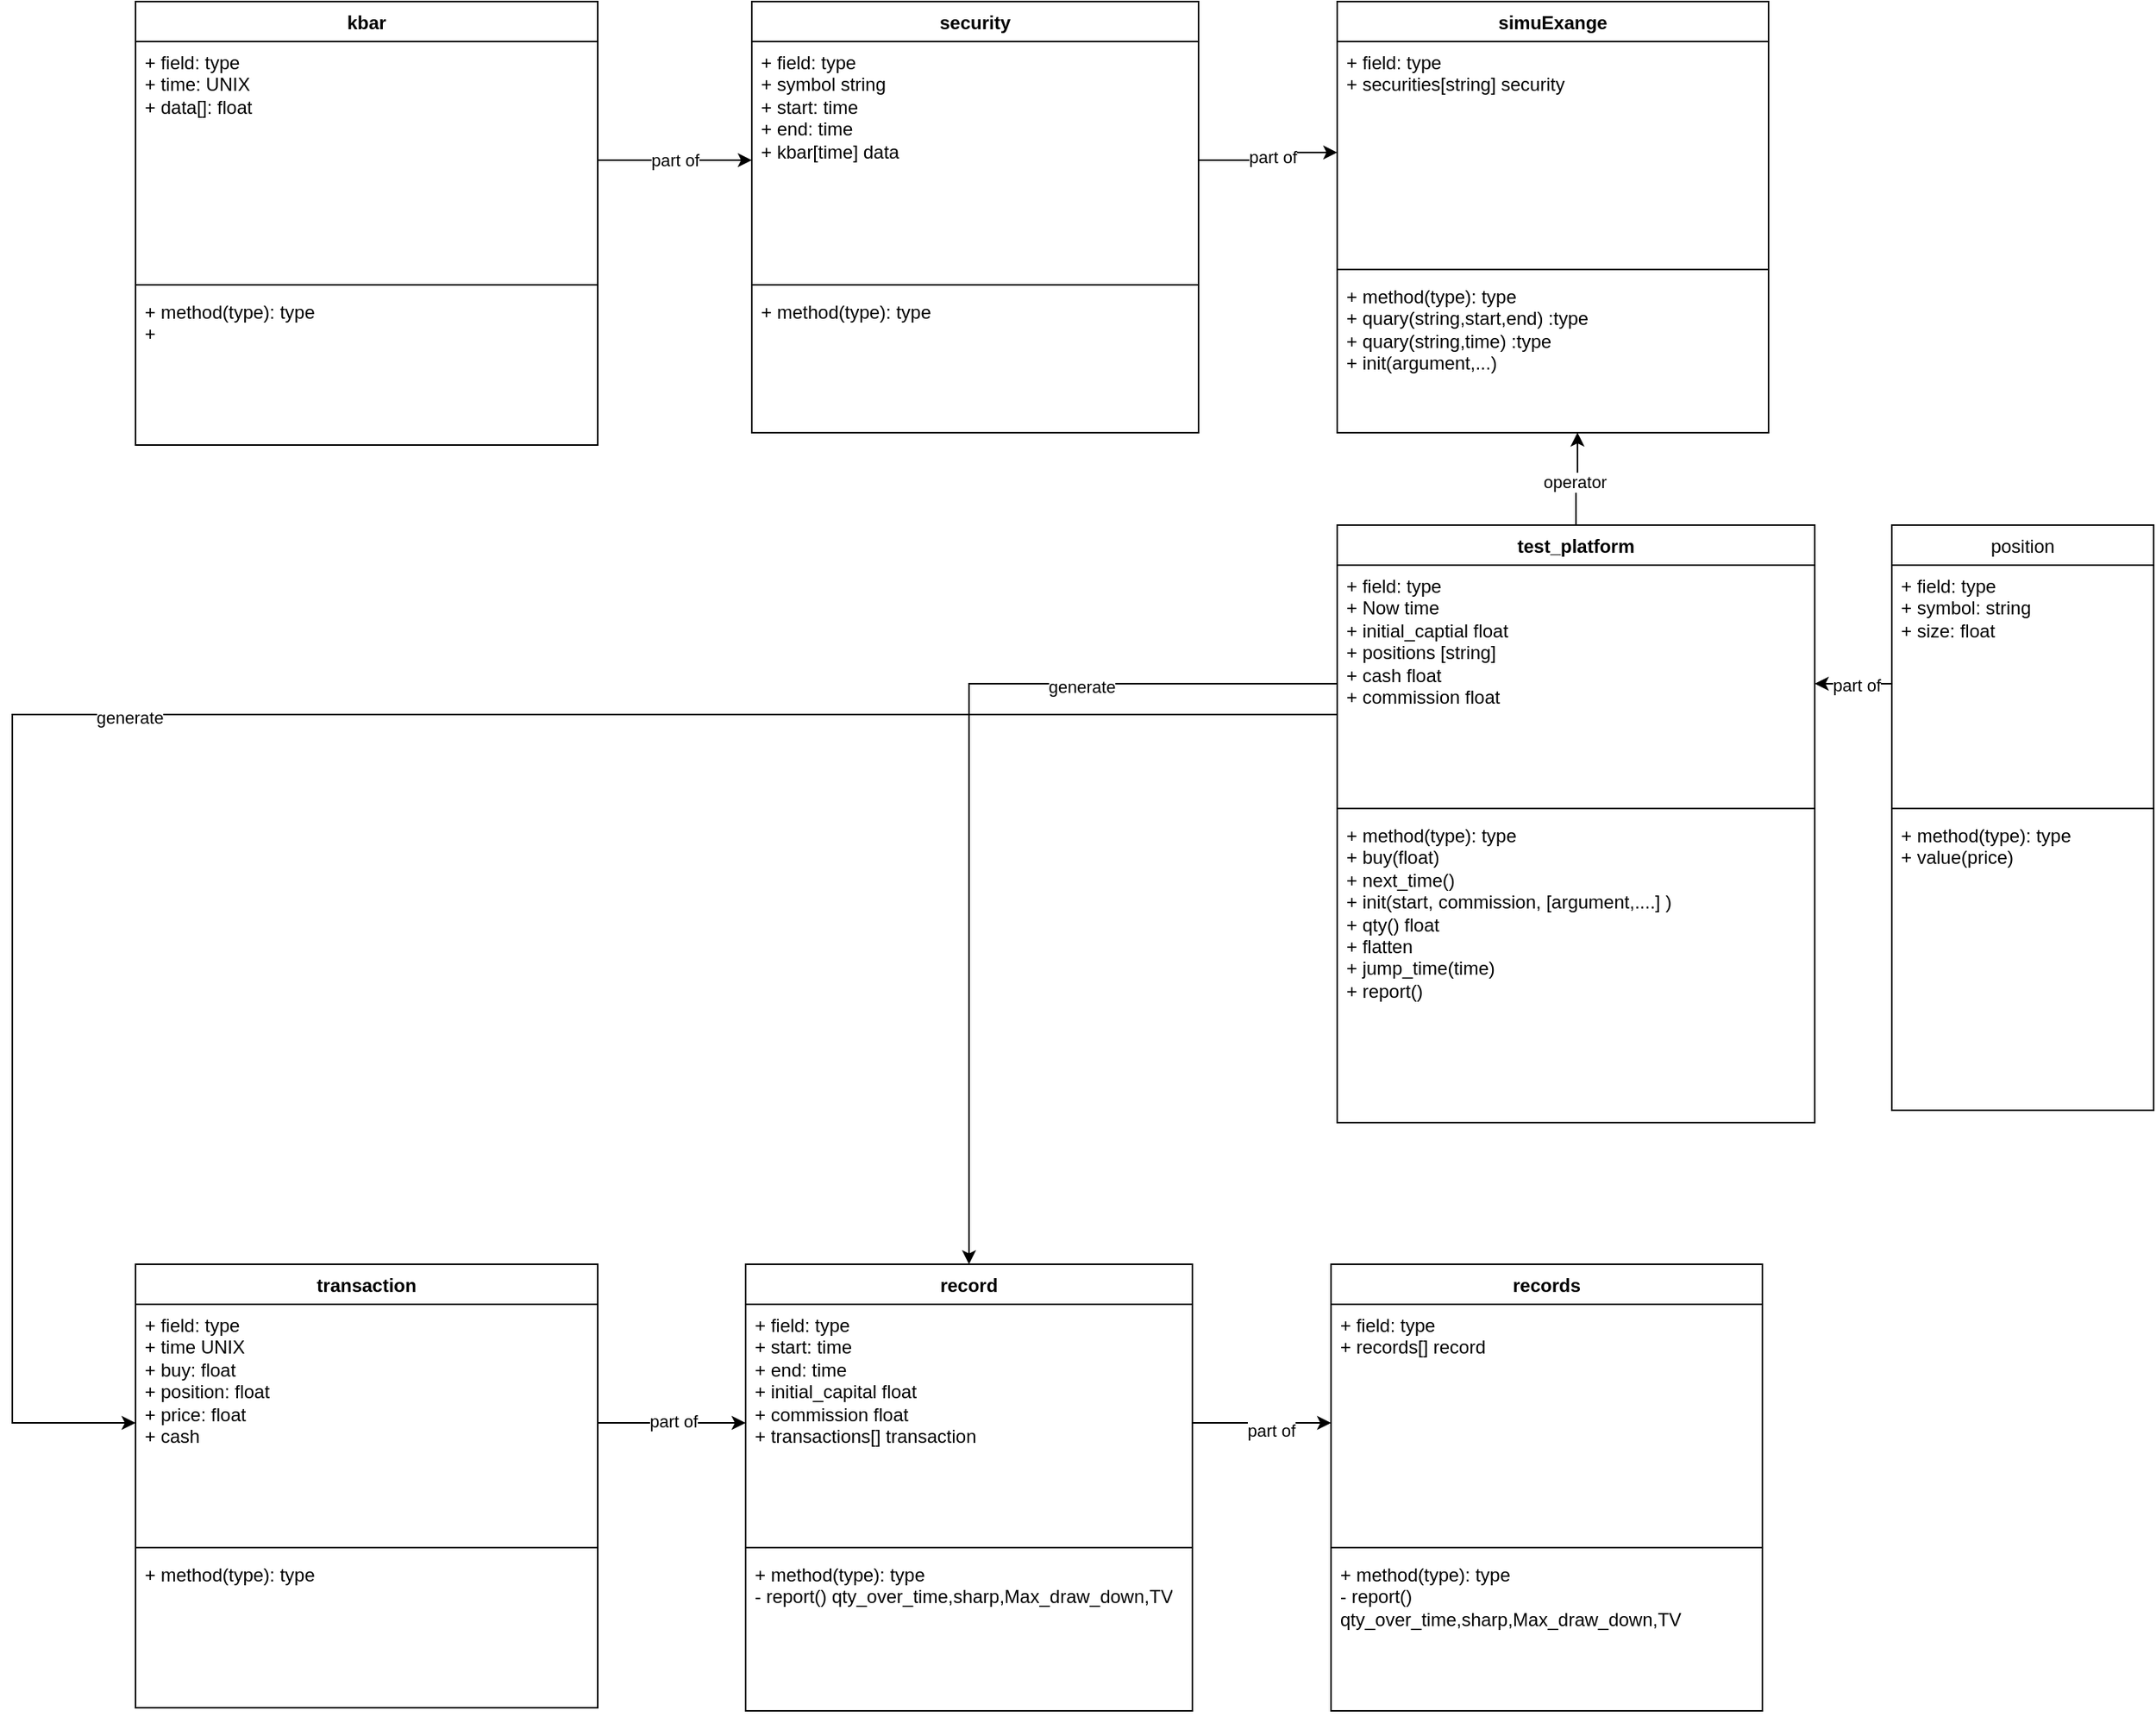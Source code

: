 <mxfile>
    <diagram name="第 1 页" id="eEJtGMIXdbM9ThFpS3Nj">
        <mxGraphModel dx="940" dy="714" grid="1" gridSize="10" guides="1" tooltips="1" connect="1" arrows="1" fold="1" page="1" pageScale="1" pageWidth="827" pageHeight="1169" math="0" shadow="0">
            <root>
                <mxCell id="0"/>
                <mxCell id="1" parent="0"/>
                <mxCell id="I--uk0IJnU3XhjnONqk5-1" value="kbar" style="swimlane;fontStyle=1;align=center;verticalAlign=top;childLayout=stackLayout;horizontal=1;startSize=26;horizontalStack=0;resizeParent=1;resizeParentMax=0;resizeLast=0;collapsible=1;marginBottom=0;whiteSpace=wrap;html=1;" parent="1" vertex="1">
                    <mxGeometry x="110" y="250" width="300" height="288" as="geometry"/>
                </mxCell>
                <mxCell id="I--uk0IJnU3XhjnONqk5-2" value="+ field: type&lt;br&gt;+ time: UNIX&lt;div&gt;+ data[]: float&lt;/div&gt;&lt;div&gt;&lt;br&gt;&lt;/div&gt;" style="text;strokeColor=none;fillColor=none;align=left;verticalAlign=top;spacingLeft=4;spacingRight=4;overflow=hidden;rotatable=0;points=[[0,0.5],[1,0.5]];portConstraint=eastwest;whiteSpace=wrap;html=1;" parent="I--uk0IJnU3XhjnONqk5-1" vertex="1">
                    <mxGeometry y="26" width="300" height="154" as="geometry"/>
                </mxCell>
                <mxCell id="I--uk0IJnU3XhjnONqk5-3" value="" style="line;strokeWidth=1;fillColor=none;align=left;verticalAlign=middle;spacingTop=-1;spacingLeft=3;spacingRight=3;rotatable=0;labelPosition=right;points=[];portConstraint=eastwest;strokeColor=inherit;" parent="I--uk0IJnU3XhjnONqk5-1" vertex="1">
                    <mxGeometry y="180" width="300" height="8" as="geometry"/>
                </mxCell>
                <mxCell id="I--uk0IJnU3XhjnONqk5-4" value="+ method(type): type&lt;br&gt;+&amp;nbsp;" style="text;strokeColor=none;fillColor=none;align=left;verticalAlign=top;spacingLeft=4;spacingRight=4;overflow=hidden;rotatable=0;points=[[0,0.5],[1,0.5]];portConstraint=eastwest;whiteSpace=wrap;html=1;" parent="I--uk0IJnU3XhjnONqk5-1" vertex="1">
                    <mxGeometry y="188" width="300" height="100" as="geometry"/>
                </mxCell>
                <mxCell id="I--uk0IJnU3XhjnONqk5-5" value="security" style="swimlane;fontStyle=1;align=center;verticalAlign=top;childLayout=stackLayout;horizontal=1;startSize=26;horizontalStack=0;resizeParent=1;resizeParentMax=0;resizeLast=0;collapsible=1;marginBottom=0;whiteSpace=wrap;html=1;" parent="1" vertex="1">
                    <mxGeometry x="510" y="250" width="290" height="280" as="geometry"/>
                </mxCell>
                <mxCell id="I--uk0IJnU3XhjnONqk5-6" value="+ field: type&lt;div&gt;+ s&lt;span style=&quot;background-color: transparent; color: light-dark(rgb(0, 0, 0), rgb(255, 255, 255));&quot;&gt;ymbol string&lt;/span&gt;&lt;/div&gt;&lt;div&gt;&lt;div&gt;+ start: time&lt;/div&gt;&lt;div&gt;+ end: time&lt;/div&gt;&lt;div&gt;+ kbar[time] data&amp;nbsp;&lt;/div&gt;&lt;/div&gt;" style="text;strokeColor=none;fillColor=none;align=left;verticalAlign=top;spacingLeft=4;spacingRight=4;overflow=hidden;rotatable=0;points=[[0,0.5],[1,0.5]];portConstraint=eastwest;whiteSpace=wrap;html=1;" parent="I--uk0IJnU3XhjnONqk5-5" vertex="1">
                    <mxGeometry y="26" width="290" height="154" as="geometry"/>
                </mxCell>
                <mxCell id="I--uk0IJnU3XhjnONqk5-7" value="" style="line;strokeWidth=1;fillColor=none;align=left;verticalAlign=middle;spacingTop=-1;spacingLeft=3;spacingRight=3;rotatable=0;labelPosition=right;points=[];portConstraint=eastwest;strokeColor=inherit;" parent="I--uk0IJnU3XhjnONqk5-5" vertex="1">
                    <mxGeometry y="180" width="290" height="8" as="geometry"/>
                </mxCell>
                <mxCell id="I--uk0IJnU3XhjnONqk5-8" value="+ method(type): type" style="text;strokeColor=none;fillColor=none;align=left;verticalAlign=top;spacingLeft=4;spacingRight=4;overflow=hidden;rotatable=0;points=[[0,0.5],[1,0.5]];portConstraint=eastwest;whiteSpace=wrap;html=1;" parent="I--uk0IJnU3XhjnONqk5-5" vertex="1">
                    <mxGeometry y="188" width="290" height="92" as="geometry"/>
                </mxCell>
                <mxCell id="I--uk0IJnU3XhjnONqk5-9" value="transaction" style="swimlane;fontStyle=1;align=center;verticalAlign=top;childLayout=stackLayout;horizontal=1;startSize=26;horizontalStack=0;resizeParent=1;resizeParentMax=0;resizeLast=0;collapsible=1;marginBottom=0;whiteSpace=wrap;html=1;" parent="1" vertex="1">
                    <mxGeometry x="110" y="1070" width="300" height="288" as="geometry"/>
                </mxCell>
                <mxCell id="I--uk0IJnU3XhjnONqk5-10" value="+ field: type&lt;br&gt;+ time UNIX&lt;div&gt;+ buy: float&lt;br&gt;+ position: float&lt;/div&gt;&lt;div&gt;+ price: float&lt;/div&gt;&lt;div&gt;+ cash&lt;/div&gt;&lt;div&gt;&lt;br&gt;&lt;/div&gt;&lt;div&gt;&lt;br&gt;&lt;/div&gt;" style="text;strokeColor=none;fillColor=none;align=left;verticalAlign=top;spacingLeft=4;spacingRight=4;overflow=hidden;rotatable=0;points=[[0,0.5],[1,0.5]];portConstraint=eastwest;whiteSpace=wrap;html=1;" parent="I--uk0IJnU3XhjnONqk5-9" vertex="1">
                    <mxGeometry y="26" width="300" height="154" as="geometry"/>
                </mxCell>
                <mxCell id="I--uk0IJnU3XhjnONqk5-11" value="" style="line;strokeWidth=1;fillColor=none;align=left;verticalAlign=middle;spacingTop=-1;spacingLeft=3;spacingRight=3;rotatable=0;labelPosition=right;points=[];portConstraint=eastwest;strokeColor=inherit;" parent="I--uk0IJnU3XhjnONqk5-9" vertex="1">
                    <mxGeometry y="180" width="300" height="8" as="geometry"/>
                </mxCell>
                <mxCell id="I--uk0IJnU3XhjnONqk5-12" value="+ method(type): type&lt;div&gt;&lt;br/&gt;&lt;/div&gt;" style="text;strokeColor=none;fillColor=none;align=left;verticalAlign=top;spacingLeft=4;spacingRight=4;overflow=hidden;rotatable=0;points=[[0,0.5],[1,0.5]];portConstraint=eastwest;whiteSpace=wrap;html=1;" parent="I--uk0IJnU3XhjnONqk5-9" vertex="1">
                    <mxGeometry y="188" width="300" height="100" as="geometry"/>
                </mxCell>
                <mxCell id="I--uk0IJnU3XhjnONqk5-13" value="simuExange" style="swimlane;fontStyle=1;align=center;verticalAlign=top;childLayout=stackLayout;horizontal=1;startSize=26;horizontalStack=0;resizeParent=1;resizeParentMax=0;resizeLast=0;collapsible=1;marginBottom=0;whiteSpace=wrap;html=1;" parent="1" vertex="1">
                    <mxGeometry x="890" y="250" width="280" height="280" as="geometry"/>
                </mxCell>
                <mxCell id="I--uk0IJnU3XhjnONqk5-14" value="+ field: type&lt;div&gt;+&amp;nbsp;&lt;span style=&quot;text-align: center; background-color: transparent; color: light-dark(rgb(0, 0, 0), rgb(255, 255, 255));&quot;&gt;securities[string] security&amp;nbsp;&lt;/span&gt;&lt;/div&gt;" style="text;strokeColor=none;fillColor=none;align=left;verticalAlign=top;spacingLeft=4;spacingRight=4;overflow=hidden;rotatable=0;points=[[0,0.5],[1,0.5]];portConstraint=eastwest;whiteSpace=wrap;html=1;" parent="I--uk0IJnU3XhjnONqk5-13" vertex="1">
                    <mxGeometry y="26" width="280" height="144" as="geometry"/>
                </mxCell>
                <mxCell id="I--uk0IJnU3XhjnONqk5-15" value="" style="line;strokeWidth=1;fillColor=none;align=left;verticalAlign=middle;spacingTop=-1;spacingLeft=3;spacingRight=3;rotatable=0;labelPosition=right;points=[];portConstraint=eastwest;strokeColor=inherit;" parent="I--uk0IJnU3XhjnONqk5-13" vertex="1">
                    <mxGeometry y="170" width="280" height="8" as="geometry"/>
                </mxCell>
                <mxCell id="I--uk0IJnU3XhjnONqk5-16" value="+ method(type): type&lt;div&gt;+ quary(string,start,end) :type&lt;/div&gt;&lt;div&gt;+ quary&lt;span style=&quot;background-color: transparent; color: light-dark(rgb(0, 0, 0), rgb(255, 255, 255));&quot;&gt;(string,time) :type&lt;/span&gt;&lt;/div&gt;&lt;div&gt;&lt;span style=&quot;background-color: transparent; color: light-dark(rgb(0, 0, 0), rgb(255, 255, 255));&quot;&gt;+ init(argument,...)&lt;/span&gt;&lt;/div&gt;" style="text;strokeColor=none;fillColor=none;align=left;verticalAlign=top;spacingLeft=4;spacingRight=4;overflow=hidden;rotatable=0;points=[[0,0.5],[1,0.5]];portConstraint=eastwest;whiteSpace=wrap;html=1;" parent="I--uk0IJnU3XhjnONqk5-13" vertex="1">
                    <mxGeometry y="178" width="280" height="102" as="geometry"/>
                </mxCell>
                <mxCell id="I--uk0IJnU3XhjnONqk5-17" value="record" style="swimlane;fontStyle=1;align=center;verticalAlign=top;childLayout=stackLayout;horizontal=1;startSize=26;horizontalStack=0;resizeParent=1;resizeParentMax=0;resizeLast=0;collapsible=1;marginBottom=0;whiteSpace=wrap;html=1;" parent="1" vertex="1">
                    <mxGeometry x="506" y="1070" width="290" height="290" as="geometry"/>
                </mxCell>
                <mxCell id="I--uk0IJnU3XhjnONqk5-18" value="+ field: type&lt;br&gt;&lt;div&gt;+ start: time&lt;/div&gt;&lt;div&gt;+ end: time&lt;/div&gt;+ initial_capital float&lt;div&gt;+ commission float&lt;/div&gt;&lt;div&gt;+ transactions[] transaction&lt;/div&gt;" style="text;strokeColor=none;fillColor=none;align=left;verticalAlign=top;spacingLeft=4;spacingRight=4;overflow=hidden;rotatable=0;points=[[0,0.5],[1,0.5]];portConstraint=eastwest;whiteSpace=wrap;html=1;" parent="I--uk0IJnU3XhjnONqk5-17" vertex="1">
                    <mxGeometry y="26" width="290" height="154" as="geometry"/>
                </mxCell>
                <mxCell id="I--uk0IJnU3XhjnONqk5-19" value="" style="line;strokeWidth=1;fillColor=none;align=left;verticalAlign=middle;spacingTop=-1;spacingLeft=3;spacingRight=3;rotatable=0;labelPosition=right;points=[];portConstraint=eastwest;strokeColor=inherit;" parent="I--uk0IJnU3XhjnONqk5-17" vertex="1">
                    <mxGeometry y="180" width="290" height="8" as="geometry"/>
                </mxCell>
                <mxCell id="I--uk0IJnU3XhjnONqk5-20" value="+ method(type): type&lt;div&gt;- report() qty_over_time,sharp,Max_draw_down,TV&lt;/div&gt;" style="text;strokeColor=none;fillColor=none;align=left;verticalAlign=top;spacingLeft=4;spacingRight=4;overflow=hidden;rotatable=0;points=[[0,0.5],[1,0.5]];portConstraint=eastwest;whiteSpace=wrap;html=1;" parent="I--uk0IJnU3XhjnONqk5-17" vertex="1">
                    <mxGeometry y="188" width="290" height="102" as="geometry"/>
                </mxCell>
                <mxCell id="I--uk0IJnU3XhjnONqk5-21" value="records" style="swimlane;fontStyle=1;align=center;verticalAlign=top;childLayout=stackLayout;horizontal=1;startSize=26;horizontalStack=0;resizeParent=1;resizeParentMax=0;resizeLast=0;collapsible=1;marginBottom=0;whiteSpace=wrap;html=1;" parent="1" vertex="1">
                    <mxGeometry x="886" y="1070" width="280" height="290" as="geometry"/>
                </mxCell>
                <mxCell id="I--uk0IJnU3XhjnONqk5-22" value="+ field: type&lt;div&gt;+ records[] record&lt;/div&gt;" style="text;strokeColor=none;fillColor=none;align=left;verticalAlign=top;spacingLeft=4;spacingRight=4;overflow=hidden;rotatable=0;points=[[0,0.5],[1,0.5]];portConstraint=eastwest;whiteSpace=wrap;html=1;" parent="I--uk0IJnU3XhjnONqk5-21" vertex="1">
                    <mxGeometry y="26" width="280" height="154" as="geometry"/>
                </mxCell>
                <mxCell id="I--uk0IJnU3XhjnONqk5-23" value="" style="line;strokeWidth=1;fillColor=none;align=left;verticalAlign=middle;spacingTop=-1;spacingLeft=3;spacingRight=3;rotatable=0;labelPosition=right;points=[];portConstraint=eastwest;strokeColor=inherit;" parent="I--uk0IJnU3XhjnONqk5-21" vertex="1">
                    <mxGeometry y="180" width="280" height="8" as="geometry"/>
                </mxCell>
                <mxCell id="I--uk0IJnU3XhjnONqk5-24" value="+ method(type): type&lt;div&gt;- report() qty_over_time,sharp,Max_draw_down,TV&lt;/div&gt;" style="text;strokeColor=none;fillColor=none;align=left;verticalAlign=top;spacingLeft=4;spacingRight=4;overflow=hidden;rotatable=0;points=[[0,0.5],[1,0.5]];portConstraint=eastwest;whiteSpace=wrap;html=1;" parent="I--uk0IJnU3XhjnONqk5-21" vertex="1">
                    <mxGeometry y="188" width="280" height="102" as="geometry"/>
                </mxCell>
                <mxCell id="I--uk0IJnU3XhjnONqk5-25" value="test_platform" style="swimlane;fontStyle=1;align=center;verticalAlign=top;childLayout=stackLayout;horizontal=1;startSize=26;horizontalStack=0;resizeParent=1;resizeParentMax=0;resizeLast=0;collapsible=1;marginBottom=0;whiteSpace=wrap;html=1;" parent="1" vertex="1">
                    <mxGeometry x="890" y="590" width="310" height="388" as="geometry"/>
                </mxCell>
                <mxCell id="I--uk0IJnU3XhjnONqk5-26" value="+ field: type&lt;div&gt;+ Now time&lt;/div&gt;&lt;div&gt;+ initial_captial float&lt;/div&gt;&lt;div&gt;+ positions [string]&lt;/div&gt;&lt;div&gt;+ cash float&lt;/div&gt;&lt;div&gt;+ commission float&lt;/div&gt;&lt;div&gt;&lt;br&gt;&lt;/div&gt;&lt;div&gt;&lt;br&gt;&lt;/div&gt;" style="text;strokeColor=none;fillColor=none;align=left;verticalAlign=top;spacingLeft=4;spacingRight=4;overflow=hidden;rotatable=0;points=[[0,0.5],[1,0.5]];portConstraint=eastwest;whiteSpace=wrap;html=1;" parent="I--uk0IJnU3XhjnONqk5-25" vertex="1">
                    <mxGeometry y="26" width="310" height="154" as="geometry"/>
                </mxCell>
                <mxCell id="I--uk0IJnU3XhjnONqk5-27" value="" style="line;strokeWidth=1;fillColor=none;align=left;verticalAlign=middle;spacingTop=-1;spacingLeft=3;spacingRight=3;rotatable=0;labelPosition=right;points=[];portConstraint=eastwest;strokeColor=inherit;" parent="I--uk0IJnU3XhjnONqk5-25" vertex="1">
                    <mxGeometry y="180" width="310" height="8" as="geometry"/>
                </mxCell>
                <mxCell id="I--uk0IJnU3XhjnONqk5-28" value="+ method(type): type&lt;div&gt;+ b&lt;span style=&quot;background-color: transparent; color: light-dark(rgb(0, 0, 0), rgb(255, 255, 255));&quot;&gt;uy(float)&lt;/span&gt;&lt;/div&gt;&lt;div&gt;&lt;span style=&quot;background-color: transparent; color: light-dark(rgb(0, 0, 0), rgb(255, 255, 255));&quot;&gt;+ next_time()&lt;/span&gt;&lt;/div&gt;&lt;div&gt;&lt;span style=&quot;background-color: transparent; color: light-dark(rgb(0, 0, 0), rgb(255, 255, 255));&quot;&gt;+ init(start,&amp;nbsp;&lt;/span&gt;&lt;span style=&quot;background-color: transparent; color: light-dark(rgb(0, 0, 0), rgb(255, 255, 255));&quot;&gt;commission, [argument,....]&lt;/span&gt;&lt;span style=&quot;background-color: transparent; color: light-dark(rgb(0, 0, 0), rgb(255, 255, 255));&quot;&gt;&amp;nbsp;)&lt;/span&gt;&lt;/div&gt;&lt;div&gt;&lt;span style=&quot;background-color: transparent; color: light-dark(rgb(0, 0, 0), rgb(255, 255, 255));&quot;&gt;+ qty() float&amp;nbsp;&lt;/span&gt;&lt;/div&gt;&lt;div&gt;&lt;span style=&quot;background-color: transparent; color: light-dark(rgb(0, 0, 0), rgb(255, 255, 255));&quot;&gt;+ flatten&lt;/span&gt;&lt;/div&gt;&lt;div&gt;&lt;span style=&quot;background-color: transparent; color: light-dark(rgb(0, 0, 0), rgb(255, 255, 255));&quot;&gt;+ jump_time(time)&lt;/span&gt;&lt;/div&gt;&lt;div&gt;&lt;span style=&quot;background-color: transparent; color: light-dark(rgb(0, 0, 0), rgb(255, 255, 255));&quot;&gt;+ report()&lt;/span&gt;&lt;/div&gt;" style="text;strokeColor=none;fillColor=none;align=left;verticalAlign=top;spacingLeft=4;spacingRight=4;overflow=hidden;rotatable=0;points=[[0,0.5],[1,0.5]];portConstraint=eastwest;whiteSpace=wrap;html=1;" parent="I--uk0IJnU3XhjnONqk5-25" vertex="1">
                    <mxGeometry y="188" width="310" height="200" as="geometry"/>
                </mxCell>
                <mxCell id="I--uk0IJnU3XhjnONqk5-29" style="edgeStyle=orthogonalEdgeStyle;rounded=0;orthogonalLoop=1;jettySize=auto;html=1;" parent="1" source="I--uk0IJnU3XhjnONqk5-2" target="I--uk0IJnU3XhjnONqk5-6" edge="1">
                    <mxGeometry relative="1" as="geometry"/>
                </mxCell>
                <mxCell id="I--uk0IJnU3XhjnONqk5-30" value="part of" style="edgeLabel;html=1;align=center;verticalAlign=middle;resizable=0;points=[];" parent="I--uk0IJnU3XhjnONqk5-29" vertex="1" connectable="0">
                    <mxGeometry relative="1" as="geometry">
                        <mxPoint as="offset"/>
                    </mxGeometry>
                </mxCell>
                <mxCell id="I--uk0IJnU3XhjnONqk5-31" style="edgeStyle=orthogonalEdgeStyle;rounded=0;orthogonalLoop=1;jettySize=auto;html=1;entryX=0;entryY=0.5;entryDx=0;entryDy=0;" parent="1" source="I--uk0IJnU3XhjnONqk5-6" target="I--uk0IJnU3XhjnONqk5-14" edge="1">
                    <mxGeometry relative="1" as="geometry"/>
                </mxCell>
                <mxCell id="I--uk0IJnU3XhjnONqk5-32" value="part of" style="edgeLabel;html=1;align=center;verticalAlign=middle;resizable=0;points=[];" parent="I--uk0IJnU3XhjnONqk5-31" vertex="1" connectable="0">
                    <mxGeometry x="0.116" y="-3" relative="1" as="geometry">
                        <mxPoint as="offset"/>
                    </mxGeometry>
                </mxCell>
                <mxCell id="I--uk0IJnU3XhjnONqk5-33" style="edgeStyle=orthogonalEdgeStyle;rounded=0;orthogonalLoop=1;jettySize=auto;html=1;entryX=0;entryY=0.5;entryDx=0;entryDy=0;" parent="1" source="I--uk0IJnU3XhjnONqk5-10" target="I--uk0IJnU3XhjnONqk5-18" edge="1">
                    <mxGeometry relative="1" as="geometry"/>
                </mxCell>
                <mxCell id="I--uk0IJnU3XhjnONqk5-34" value="part of" style="edgeLabel;html=1;align=center;verticalAlign=middle;resizable=0;points=[];" parent="I--uk0IJnU3XhjnONqk5-33" vertex="1" connectable="0">
                    <mxGeometry x="0.021" y="1" relative="1" as="geometry">
                        <mxPoint as="offset"/>
                    </mxGeometry>
                </mxCell>
                <mxCell id="I--uk0IJnU3XhjnONqk5-35" style="edgeStyle=orthogonalEdgeStyle;rounded=0;orthogonalLoop=1;jettySize=auto;html=1;" parent="1" source="I--uk0IJnU3XhjnONqk5-18" target="I--uk0IJnU3XhjnONqk5-22" edge="1">
                    <mxGeometry relative="1" as="geometry"/>
                </mxCell>
                <mxCell id="I--uk0IJnU3XhjnONqk5-36" value="part of" style="edgeLabel;html=1;align=center;verticalAlign=middle;resizable=0;points=[];" parent="I--uk0IJnU3XhjnONqk5-35" vertex="1" connectable="0">
                    <mxGeometry x="0.133" y="-5" relative="1" as="geometry">
                        <mxPoint as="offset"/>
                    </mxGeometry>
                </mxCell>
                <mxCell id="I--uk0IJnU3XhjnONqk5-39" style="edgeStyle=orthogonalEdgeStyle;rounded=0;orthogonalLoop=1;jettySize=auto;html=1;entryX=0.5;entryY=0;entryDx=0;entryDy=0;" parent="1" source="I--uk0IJnU3XhjnONqk5-26" target="I--uk0IJnU3XhjnONqk5-17" edge="1">
                    <mxGeometry relative="1" as="geometry"/>
                </mxCell>
                <mxCell id="I--uk0IJnU3XhjnONqk5-40" value="generate" style="edgeLabel;html=1;align=center;verticalAlign=middle;resizable=0;points=[];" parent="I--uk0IJnU3XhjnONqk5-39" vertex="1" connectable="0">
                    <mxGeometry x="-0.461" y="2" relative="1" as="geometry">
                        <mxPoint as="offset"/>
                    </mxGeometry>
                </mxCell>
                <mxCell id="I--uk0IJnU3XhjnONqk5-37" style="edgeStyle=orthogonalEdgeStyle;rounded=0;orthogonalLoop=1;jettySize=auto;html=1;entryX=0;entryY=0.5;entryDx=0;entryDy=0;" parent="1" source="I--uk0IJnU3XhjnONqk5-26" target="I--uk0IJnU3XhjnONqk5-10" edge="1">
                    <mxGeometry relative="1" as="geometry">
                        <mxPoint x="96" y="280" as="targetPoint"/>
                        <Array as="points">
                            <mxPoint x="30" y="713"/>
                            <mxPoint x="30" y="1173"/>
                        </Array>
                    </mxGeometry>
                </mxCell>
                <mxCell id="I--uk0IJnU3XhjnONqk5-38" value="generate" style="edgeLabel;html=1;align=center;verticalAlign=middle;resizable=0;points=[];" parent="I--uk0IJnU3XhjnONqk5-37" vertex="1" connectable="0">
                    <mxGeometry x="0.121" y="2" relative="1" as="geometry">
                        <mxPoint as="offset"/>
                    </mxGeometry>
                </mxCell>
                <mxCell id="I--uk0IJnU3XhjnONqk5-41" style="edgeStyle=orthogonalEdgeStyle;rounded=0;orthogonalLoop=1;jettySize=auto;html=1;entryX=0.557;entryY=0.999;entryDx=0;entryDy=0;entryPerimeter=0;" parent="1" source="I--uk0IJnU3XhjnONqk5-25" target="I--uk0IJnU3XhjnONqk5-16" edge="1">
                    <mxGeometry relative="1" as="geometry"/>
                </mxCell>
                <mxCell id="I--uk0IJnU3XhjnONqk5-42" value="operator" style="edgeLabel;html=1;align=center;verticalAlign=middle;resizable=0;points=[];" parent="I--uk0IJnU3XhjnONqk5-41" vertex="1" connectable="0">
                    <mxGeometry x="-0.071" y="1" relative="1" as="geometry">
                        <mxPoint as="offset"/>
                    </mxGeometry>
                </mxCell>
                <mxCell id="I--uk0IJnU3XhjnONqk5-43" value="&lt;div style=&quot;font-weight: 400; text-align: left;&quot;&gt;position&lt;/div&gt;" style="swimlane;fontStyle=1;align=center;verticalAlign=top;childLayout=stackLayout;horizontal=1;startSize=26;horizontalStack=0;resizeParent=1;resizeParentMax=0;resizeLast=0;collapsible=1;marginBottom=0;whiteSpace=wrap;html=1;" parent="1" vertex="1">
                    <mxGeometry x="1250" y="590" width="170" height="380" as="geometry"/>
                </mxCell>
                <mxCell id="I--uk0IJnU3XhjnONqk5-44" value="+ field: type&lt;br&gt;+ symbol: string&lt;div&gt;+ size: float&lt;/div&gt;&lt;div&gt;&lt;br&gt;&lt;/div&gt;" style="text;strokeColor=none;fillColor=none;align=left;verticalAlign=top;spacingLeft=4;spacingRight=4;overflow=hidden;rotatable=0;points=[[0,0.5],[1,0.5]];portConstraint=eastwest;whiteSpace=wrap;html=1;" parent="I--uk0IJnU3XhjnONqk5-43" vertex="1">
                    <mxGeometry y="26" width="170" height="154" as="geometry"/>
                </mxCell>
                <mxCell id="I--uk0IJnU3XhjnONqk5-45" value="" style="line;strokeWidth=1;fillColor=none;align=left;verticalAlign=middle;spacingTop=-1;spacingLeft=3;spacingRight=3;rotatable=0;labelPosition=right;points=[];portConstraint=eastwest;strokeColor=inherit;" parent="I--uk0IJnU3XhjnONqk5-43" vertex="1">
                    <mxGeometry y="180" width="170" height="8" as="geometry"/>
                </mxCell>
                <mxCell id="I--uk0IJnU3XhjnONqk5-46" value="+ method(type): type&lt;div&gt;+ value(price)&lt;/div&gt;" style="text;strokeColor=none;fillColor=none;align=left;verticalAlign=top;spacingLeft=4;spacingRight=4;overflow=hidden;rotatable=0;points=[[0,0.5],[1,0.5]];portConstraint=eastwest;whiteSpace=wrap;html=1;" parent="I--uk0IJnU3XhjnONqk5-43" vertex="1">
                    <mxGeometry y="188" width="170" height="192" as="geometry"/>
                </mxCell>
                <mxCell id="I--uk0IJnU3XhjnONqk5-47" style="edgeStyle=orthogonalEdgeStyle;rounded=0;orthogonalLoop=1;jettySize=auto;html=1;entryX=1;entryY=0.5;entryDx=0;entryDy=0;" parent="1" source="I--uk0IJnU3XhjnONqk5-44" target="I--uk0IJnU3XhjnONqk5-26" edge="1">
                    <mxGeometry relative="1" as="geometry"/>
                </mxCell>
                <mxCell id="I--uk0IJnU3XhjnONqk5-48" value="part of" style="edgeLabel;html=1;align=center;verticalAlign=middle;resizable=0;points=[];" parent="I--uk0IJnU3XhjnONqk5-47" vertex="1" connectable="0">
                    <mxGeometry x="-0.062" y="1" relative="1" as="geometry">
                        <mxPoint as="offset"/>
                    </mxGeometry>
                </mxCell>
            </root>
        </mxGraphModel>
    </diagram>
</mxfile>